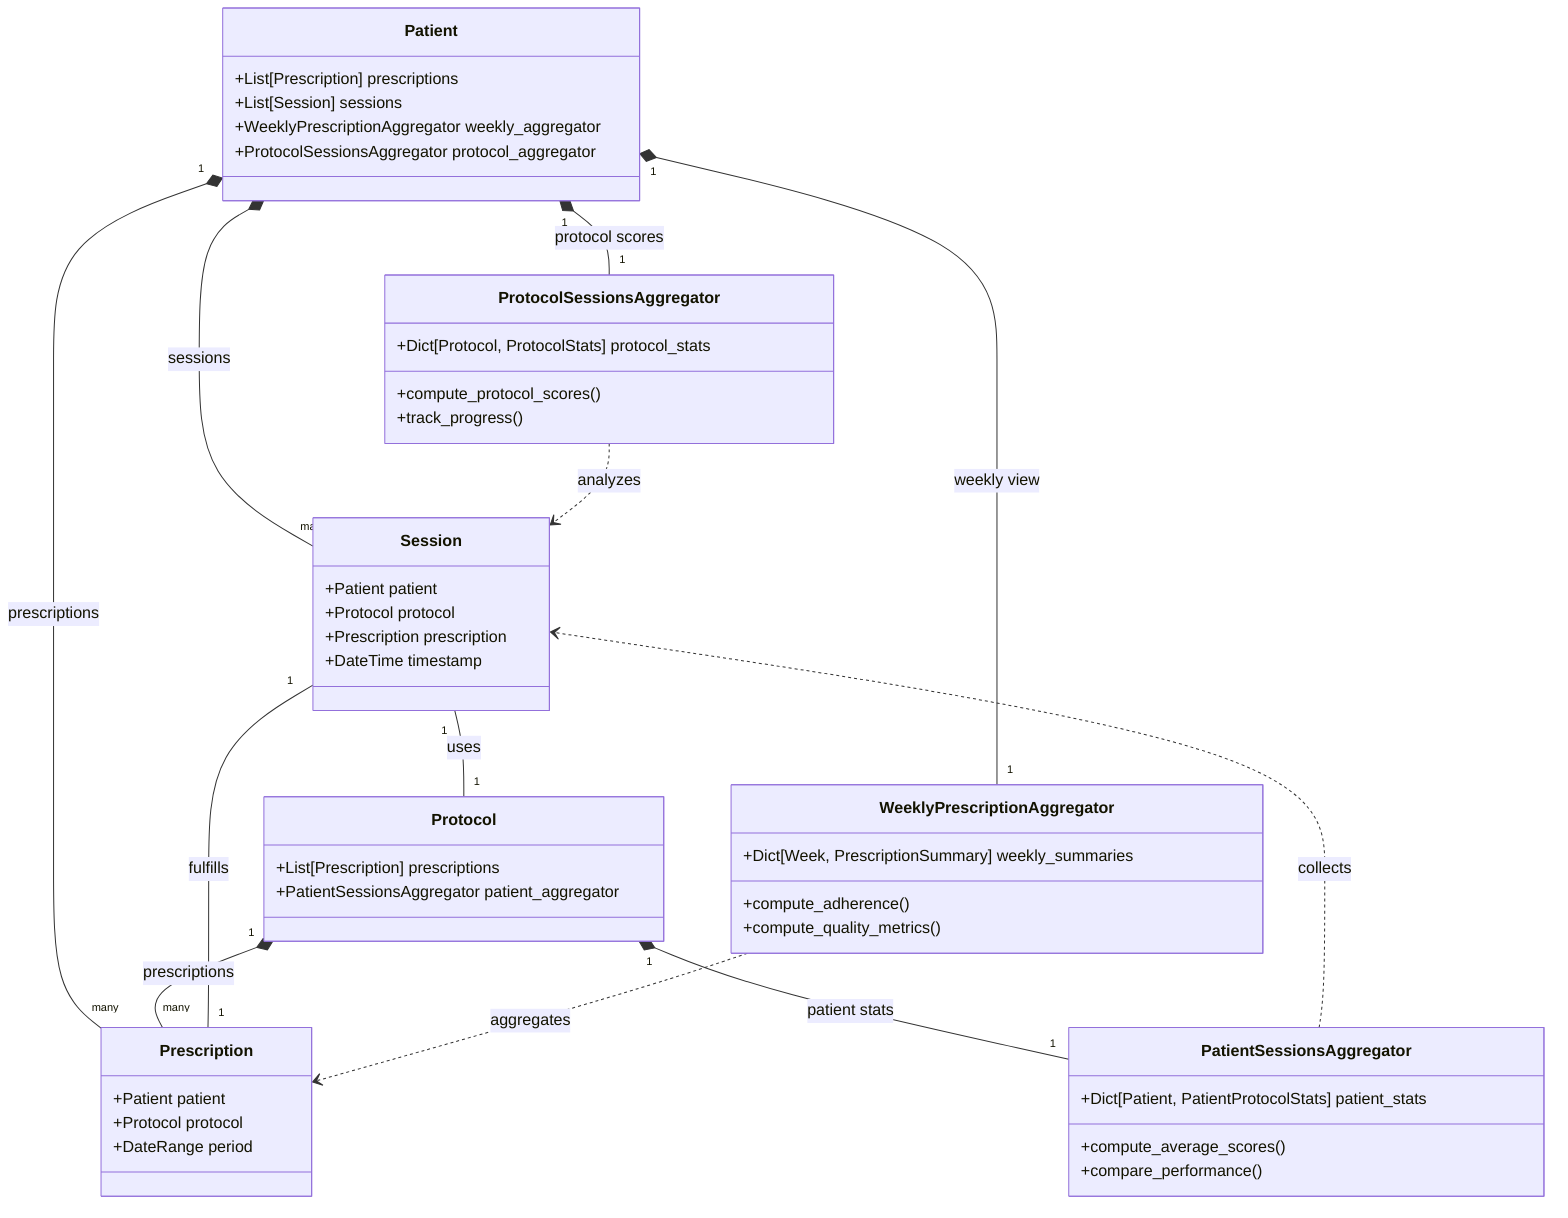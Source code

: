 classDiagram
    class Patient {
        +List[Prescription] prescriptions
        +List[Session] sessions
        +WeeklyPrescriptionAggregator weekly_aggregator
        +ProtocolSessionsAggregator protocol_aggregator
    }

    class Protocol {
        +List[Prescription] prescriptions
        +PatientSessionsAggregator patient_aggregator
    }

    class Prescription {
        +Patient patient
        +Protocol protocol
        +DateRange period
    }

    class Session {
        +Patient patient
        +Protocol protocol
        +Prescription prescription
        +DateTime timestamp
    }

    class WeeklyPrescriptionAggregator {
        +Dict[Week, PrescriptionSummary] weekly_summaries
        +compute_adherence()
        +compute_quality_metrics()
    }

    class ProtocolSessionsAggregator {
        +Dict[Protocol, ProtocolStats] protocol_stats
        +compute_protocol_scores()
        +track_progress()
    }

    class PatientSessionsAggregator {
        +Dict[Patient, PatientProtocolStats] patient_stats
        +compute_average_scores()
        +compare_performance()
    }

    %% Core Relationships
    Patient "1" *-- "many" Prescription : prescriptions
    Patient "1" *-- "many" Session : sessions
    Protocol "1" *-- "many" Prescription : prescriptions

    Session "1" -- "1" Prescription : fulfills
    Session "1" -- "1" Protocol : uses

    %% Aggregation Relationships
    Patient "1" *-- "1" WeeklyPrescriptionAggregator : weekly view
    Patient "1" *-- "1" ProtocolSessionsAggregator : protocol scores
    Protocol "1" *-- "1" PatientSessionsAggregator : patient stats

    %% Data Flow
    WeeklyPrescriptionAggregator ..> Prescription : aggregates
    ProtocolSessionsAggregator ..> Session : analyzes
    PatientSessionsAggregator ..> Session : collects
